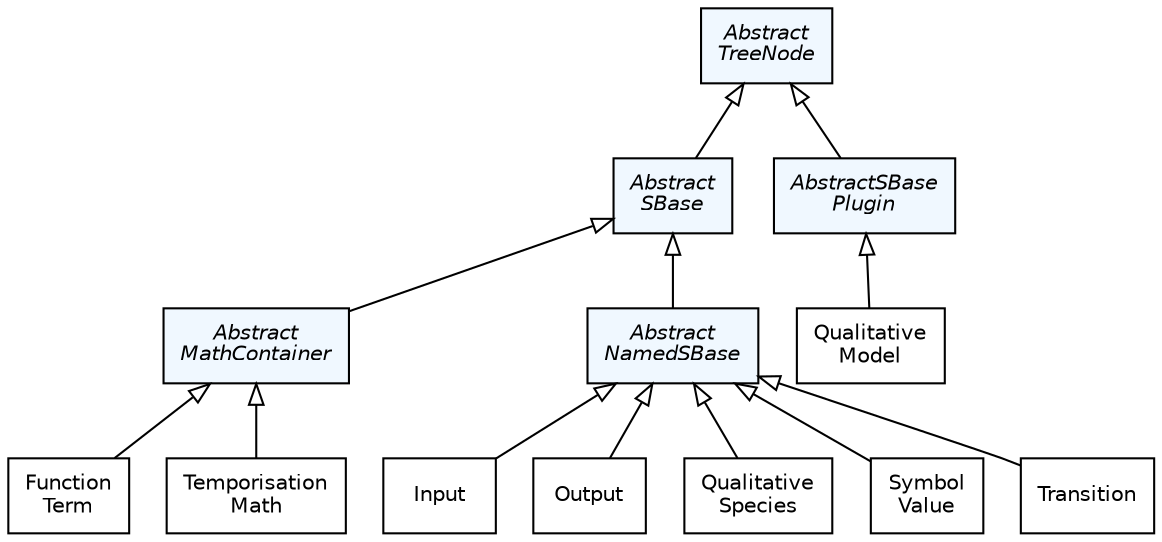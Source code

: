 #!/usr/local/bin/dot
#
# dot -Tpdf type_hierarchy.dot -otype_hierarchy.pdf && acroread type_hierarchy.pdf &
# dot -Tpng type_hierarchy.dot -otype_hierarchy.png
#
# $Id$
# $URL$
# $Rev$

strict digraph G{

	nodesep=0.25;
	ranksep=0.5;

	edge [
	  fontname="Helvetica",
	  fontsize=10,
	  labelfontname="Helvetica",
	  labelfontsize=10
	];
	node [
	  fontname="Helvetica",
	  fontsize=10,
	  shape=box
	];
  /*
   * Abstract data types
   */
  AbstractMathContainer                      [label=<<font><I>Abstract<br/>MathContainer</I></font>>, style="filled", fillcolor="#F0F8FF"];
  AbstractNamedSBase                         [label=<<font><I>Abstract<br/>NamedSBase</I></font>>, style="filled", fillcolor="#F0F8FF"];
  AbstractSBase                              [label=<<font><I>Abstract<br/>SBase</I></font>>, style="filled", fillcolor="#F0F8FF"];
  AbstractSBasePlugin                        [label=<<font><I>AbstractSBase<br/>Plugin</I></font>>, style="filled", fillcolor="#F0F8FF"];
  AbstractTreeNode                           [label=<<font><I>Abstract<br/>TreeNode</I></font>>, style="filled", fillcolor="#F0F8FF"];
  
  /*
   * Objects
   */
  FunctionTerm                               [label="Function\nTerm"];
  Input                                      [label="Input"];
  Output                                     [label="Output"];
  QualitativeSpecies                         [label="Qualitative\nSpecies"];
  QualitativeModel                           [label="Qualitative\nModel"];
  SymbolValue                                [label="Symbol\nValue"];
  TemporisationMath                          [label="Temporisation\nMath"];
  Transition                                 [label="Transition"];

  /*
   * inheritance graph
   */
  AbstractMathContainer -> FunctionTerm      [dir=back,arrowtail=empty];

  AbstractNamedSBase -> QualitativeSpecies   [dir=back,arrowtail=empty];
  AbstractNamedSBase -> Transition           [dir=back,arrowtail=empty];
  AbstractNamedSBase -> Input                [dir=back,arrowtail=empty];
  AbstractNamedSBase -> Output               [dir=back,arrowtail=empty];
  AbstractNamedSBase -> SymbolValue          [dir=back,arrowtail=empty];

  AbstractSBase -> AbstractNamedSBase        [dir=back,arrowtail=empty];
  AbstractSBase -> AbstractMathContainer     [dir=back,arrowtail=empty];
  
  AbstractSBasePlugin -> QualitativeModel    [dir=back,arrowtail=empty];
  
  AbstractTreeNode -> AbstractSBasePlugin    [dir=back,arrowtail=empty];
  AbstractTreeNode -> AbstractSBase          [dir=back,arrowtail=empty];

  AbstractMathContainer -> TemporisationMath [dir=back,arrowtail=empty]
}
